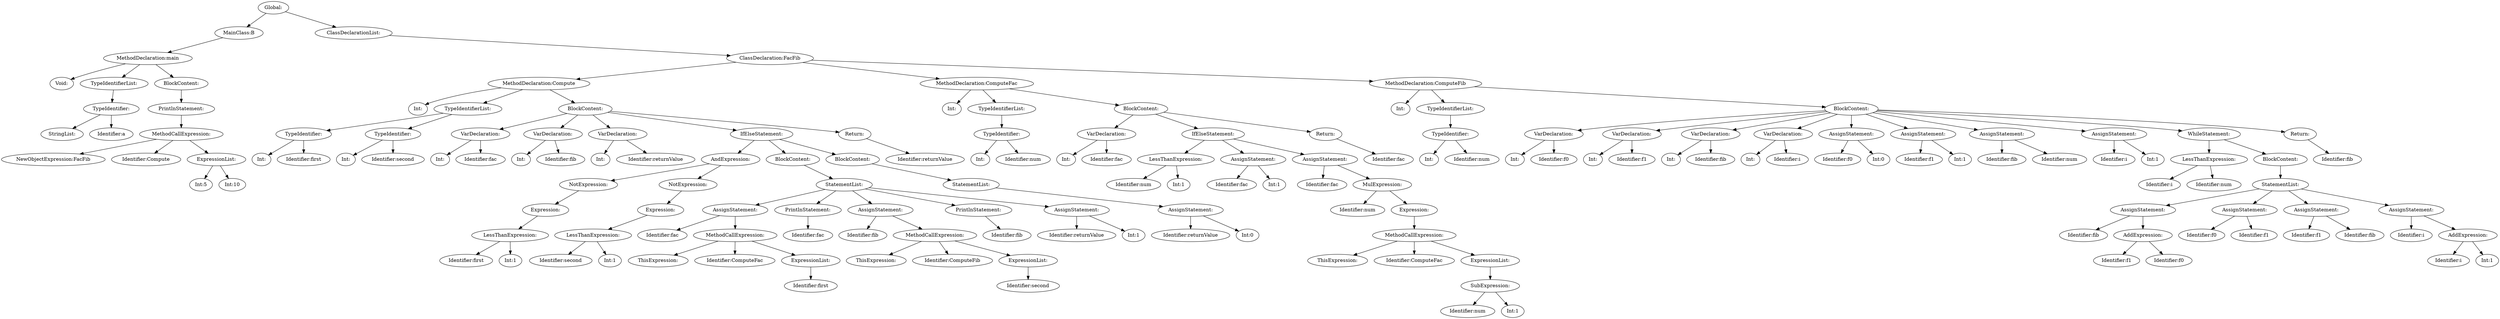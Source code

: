 digraph {
n0 [label="Global:"];
n1 [label="MainClass:B"];
n2 [label="MethodDeclaration:main"];
n3 [label="Void:"];
n2 -> n3
n4 [label="TypeIdentifierList:"];
n5 [label="TypeIdentifier:"];
n6 [label="StringList:"];
n5 -> n6
n7 [label="Identifier:a"];
n5 -> n7
n4 -> n5
n2 -> n4
n8 [label="BlockContent:"];
n9 [label="PrintlnStatement:"];
n10 [label="MethodCallExpression:"];
n11 [label="NewObjectExpression:FacFib"];
n10 -> n11
n12 [label="Identifier:Compute"];
n10 -> n12
n13 [label="ExpressionList:"];
n14 [label="Int:5"];
n13 -> n14
n15 [label="Int:10"];
n13 -> n15
n10 -> n13
n9 -> n10
n8 -> n9
n2 -> n8
n1 -> n2
n0 -> n1
n16 [label="ClassDeclarationList:"];
n17 [label="ClassDeclaration:FacFib"];
n18 [label="MethodDeclaration:Compute"];
n19 [label="Int:"];
n18 -> n19
n20 [label="TypeIdentifierList:"];
n21 [label="TypeIdentifier:"];
n22 [label="Int:"];
n21 -> n22
n23 [label="Identifier:first"];
n21 -> n23
n20 -> n21
n24 [label="TypeIdentifier:"];
n25 [label="Int:"];
n24 -> n25
n26 [label="Identifier:second"];
n24 -> n26
n20 -> n24
n18 -> n20
n27 [label="BlockContent:"];
n28 [label="VarDeclaration:"];
n29 [label="Int:"];
n28 -> n29
n30 [label="Identifier:fac"];
n28 -> n30
n27 -> n28
n31 [label="VarDeclaration:"];
n32 [label="Int:"];
n31 -> n32
n33 [label="Identifier:fib"];
n31 -> n33
n27 -> n31
n34 [label="VarDeclaration:"];
n35 [label="Int:"];
n34 -> n35
n36 [label="Identifier:returnValue"];
n34 -> n36
n27 -> n34
n37 [label="IfElseStatement:"];
n38 [label="AndExpression:"];
n39 [label="NotExpression:"];
n40 [label="Expression:"];
n41 [label="LessThanExpression:"];
n42 [label="Identifier:first"];
n41 -> n42
n43 [label="Int:1"];
n41 -> n43
n40 -> n41
n39 -> n40
n38 -> n39
n44 [label="NotExpression:"];
n45 [label="Expression:"];
n46 [label="LessThanExpression:"];
n47 [label="Identifier:second"];
n46 -> n47
n48 [label="Int:1"];
n46 -> n48
n45 -> n46
n44 -> n45
n38 -> n44
n37 -> n38
n49 [label="BlockContent:"];
n50 [label="StatementList:"];
n51 [label="AssignStatement:"];
n52 [label="Identifier:fac"];
n51 -> n52
n53 [label="MethodCallExpression:"];
n54 [label="ThisExpression:"];
n53 -> n54
n55 [label="Identifier:ComputeFac"];
n53 -> n55
n56 [label="ExpressionList:"];
n57 [label="Identifier:first"];
n56 -> n57
n53 -> n56
n51 -> n53
n50 -> n51
n58 [label="PrintlnStatement:"];
n59 [label="Identifier:fac"];
n58 -> n59
n50 -> n58
n60 [label="AssignStatement:"];
n61 [label="Identifier:fib"];
n60 -> n61
n62 [label="MethodCallExpression:"];
n63 [label="ThisExpression:"];
n62 -> n63
n64 [label="Identifier:ComputeFib"];
n62 -> n64
n65 [label="ExpressionList:"];
n66 [label="Identifier:second"];
n65 -> n66
n62 -> n65
n60 -> n62
n50 -> n60
n67 [label="PrintlnStatement:"];
n68 [label="Identifier:fib"];
n67 -> n68
n50 -> n67
n69 [label="AssignStatement:"];
n70 [label="Identifier:returnValue"];
n69 -> n70
n71 [label="Int:1"];
n69 -> n71
n50 -> n69
n49 -> n50
n37 -> n49
n72 [label="BlockContent:"];
n73 [label="StatementList:"];
n74 [label="AssignStatement:"];
n75 [label="Identifier:returnValue"];
n74 -> n75
n76 [label="Int:0"];
n74 -> n76
n73 -> n74
n72 -> n73
n37 -> n72
n27 -> n37
n77 [label="Return:"];
n78 [label="Identifier:returnValue"];
n77 -> n78
n27 -> n77
n18 -> n27
n17 -> n18
n79 [label="MethodDeclaration:ComputeFac"];
n80 [label="Int:"];
n79 -> n80
n81 [label="TypeIdentifierList:"];
n82 [label="TypeIdentifier:"];
n83 [label="Int:"];
n82 -> n83
n84 [label="Identifier:num"];
n82 -> n84
n81 -> n82
n79 -> n81
n85 [label="BlockContent:"];
n86 [label="VarDeclaration:"];
n87 [label="Int:"];
n86 -> n87
n88 [label="Identifier:fac"];
n86 -> n88
n85 -> n86
n89 [label="IfElseStatement:"];
n90 [label="LessThanExpression:"];
n91 [label="Identifier:num"];
n90 -> n91
n92 [label="Int:1"];
n90 -> n92
n89 -> n90
n93 [label="AssignStatement:"];
n94 [label="Identifier:fac"];
n93 -> n94
n95 [label="Int:1"];
n93 -> n95
n89 -> n93
n96 [label="AssignStatement:"];
n97 [label="Identifier:fac"];
n96 -> n97
n98 [label="MulExpression:"];
n99 [label="Identifier:num"];
n98 -> n99
n100 [label="Expression:"];
n101 [label="MethodCallExpression:"];
n102 [label="ThisExpression:"];
n101 -> n102
n103 [label="Identifier:ComputeFac"];
n101 -> n103
n104 [label="ExpressionList:"];
n105 [label="SubExpression:"];
n106 [label="Identifier:num"];
n105 -> n106
n107 [label="Int:1"];
n105 -> n107
n104 -> n105
n101 -> n104
n100 -> n101
n98 -> n100
n96 -> n98
n89 -> n96
n85 -> n89
n108 [label="Return:"];
n109 [label="Identifier:fac"];
n108 -> n109
n85 -> n108
n79 -> n85
n17 -> n79
n110 [label="MethodDeclaration:ComputeFib"];
n111 [label="Int:"];
n110 -> n111
n112 [label="TypeIdentifierList:"];
n113 [label="TypeIdentifier:"];
n114 [label="Int:"];
n113 -> n114
n115 [label="Identifier:num"];
n113 -> n115
n112 -> n113
n110 -> n112
n116 [label="BlockContent:"];
n117 [label="VarDeclaration:"];
n118 [label="Int:"];
n117 -> n118
n119 [label="Identifier:f0"];
n117 -> n119
n116 -> n117
n120 [label="VarDeclaration:"];
n121 [label="Int:"];
n120 -> n121
n122 [label="Identifier:f1"];
n120 -> n122
n116 -> n120
n123 [label="VarDeclaration:"];
n124 [label="Int:"];
n123 -> n124
n125 [label="Identifier:fib"];
n123 -> n125
n116 -> n123
n126 [label="VarDeclaration:"];
n127 [label="Int:"];
n126 -> n127
n128 [label="Identifier:i"];
n126 -> n128
n116 -> n126
n129 [label="AssignStatement:"];
n130 [label="Identifier:f0"];
n129 -> n130
n131 [label="Int:0"];
n129 -> n131
n116 -> n129
n132 [label="AssignStatement:"];
n133 [label="Identifier:f1"];
n132 -> n133
n134 [label="Int:1"];
n132 -> n134
n116 -> n132
n135 [label="AssignStatement:"];
n136 [label="Identifier:fib"];
n135 -> n136
n137 [label="Identifier:num"];
n135 -> n137
n116 -> n135
n138 [label="AssignStatement:"];
n139 [label="Identifier:i"];
n138 -> n139
n140 [label="Int:1"];
n138 -> n140
n116 -> n138
n141 [label="WhileStatement:"];
n142 [label="LessThanExpression:"];
n143 [label="Identifier:i"];
n142 -> n143
n144 [label="Identifier:num"];
n142 -> n144
n141 -> n142
n145 [label="BlockContent:"];
n146 [label="StatementList:"];
n147 [label="AssignStatement:"];
n148 [label="Identifier:fib"];
n147 -> n148
n149 [label="AddExpression:"];
n150 [label="Identifier:f1"];
n149 -> n150
n151 [label="Identifier:f0"];
n149 -> n151
n147 -> n149
n146 -> n147
n152 [label="AssignStatement:"];
n153 [label="Identifier:f0"];
n152 -> n153
n154 [label="Identifier:f1"];
n152 -> n154
n146 -> n152
n155 [label="AssignStatement:"];
n156 [label="Identifier:f1"];
n155 -> n156
n157 [label="Identifier:fib"];
n155 -> n157
n146 -> n155
n158 [label="AssignStatement:"];
n159 [label="Identifier:i"];
n158 -> n159
n160 [label="AddExpression:"];
n161 [label="Identifier:i"];
n160 -> n161
n162 [label="Int:1"];
n160 -> n162
n158 -> n160
n146 -> n158
n145 -> n146
n141 -> n145
n116 -> n141
n163 [label="Return:"];
n164 [label="Identifier:fib"];
n163 -> n164
n116 -> n163
n110 -> n116
n17 -> n110
n16 -> n17
n0 -> n16
}
